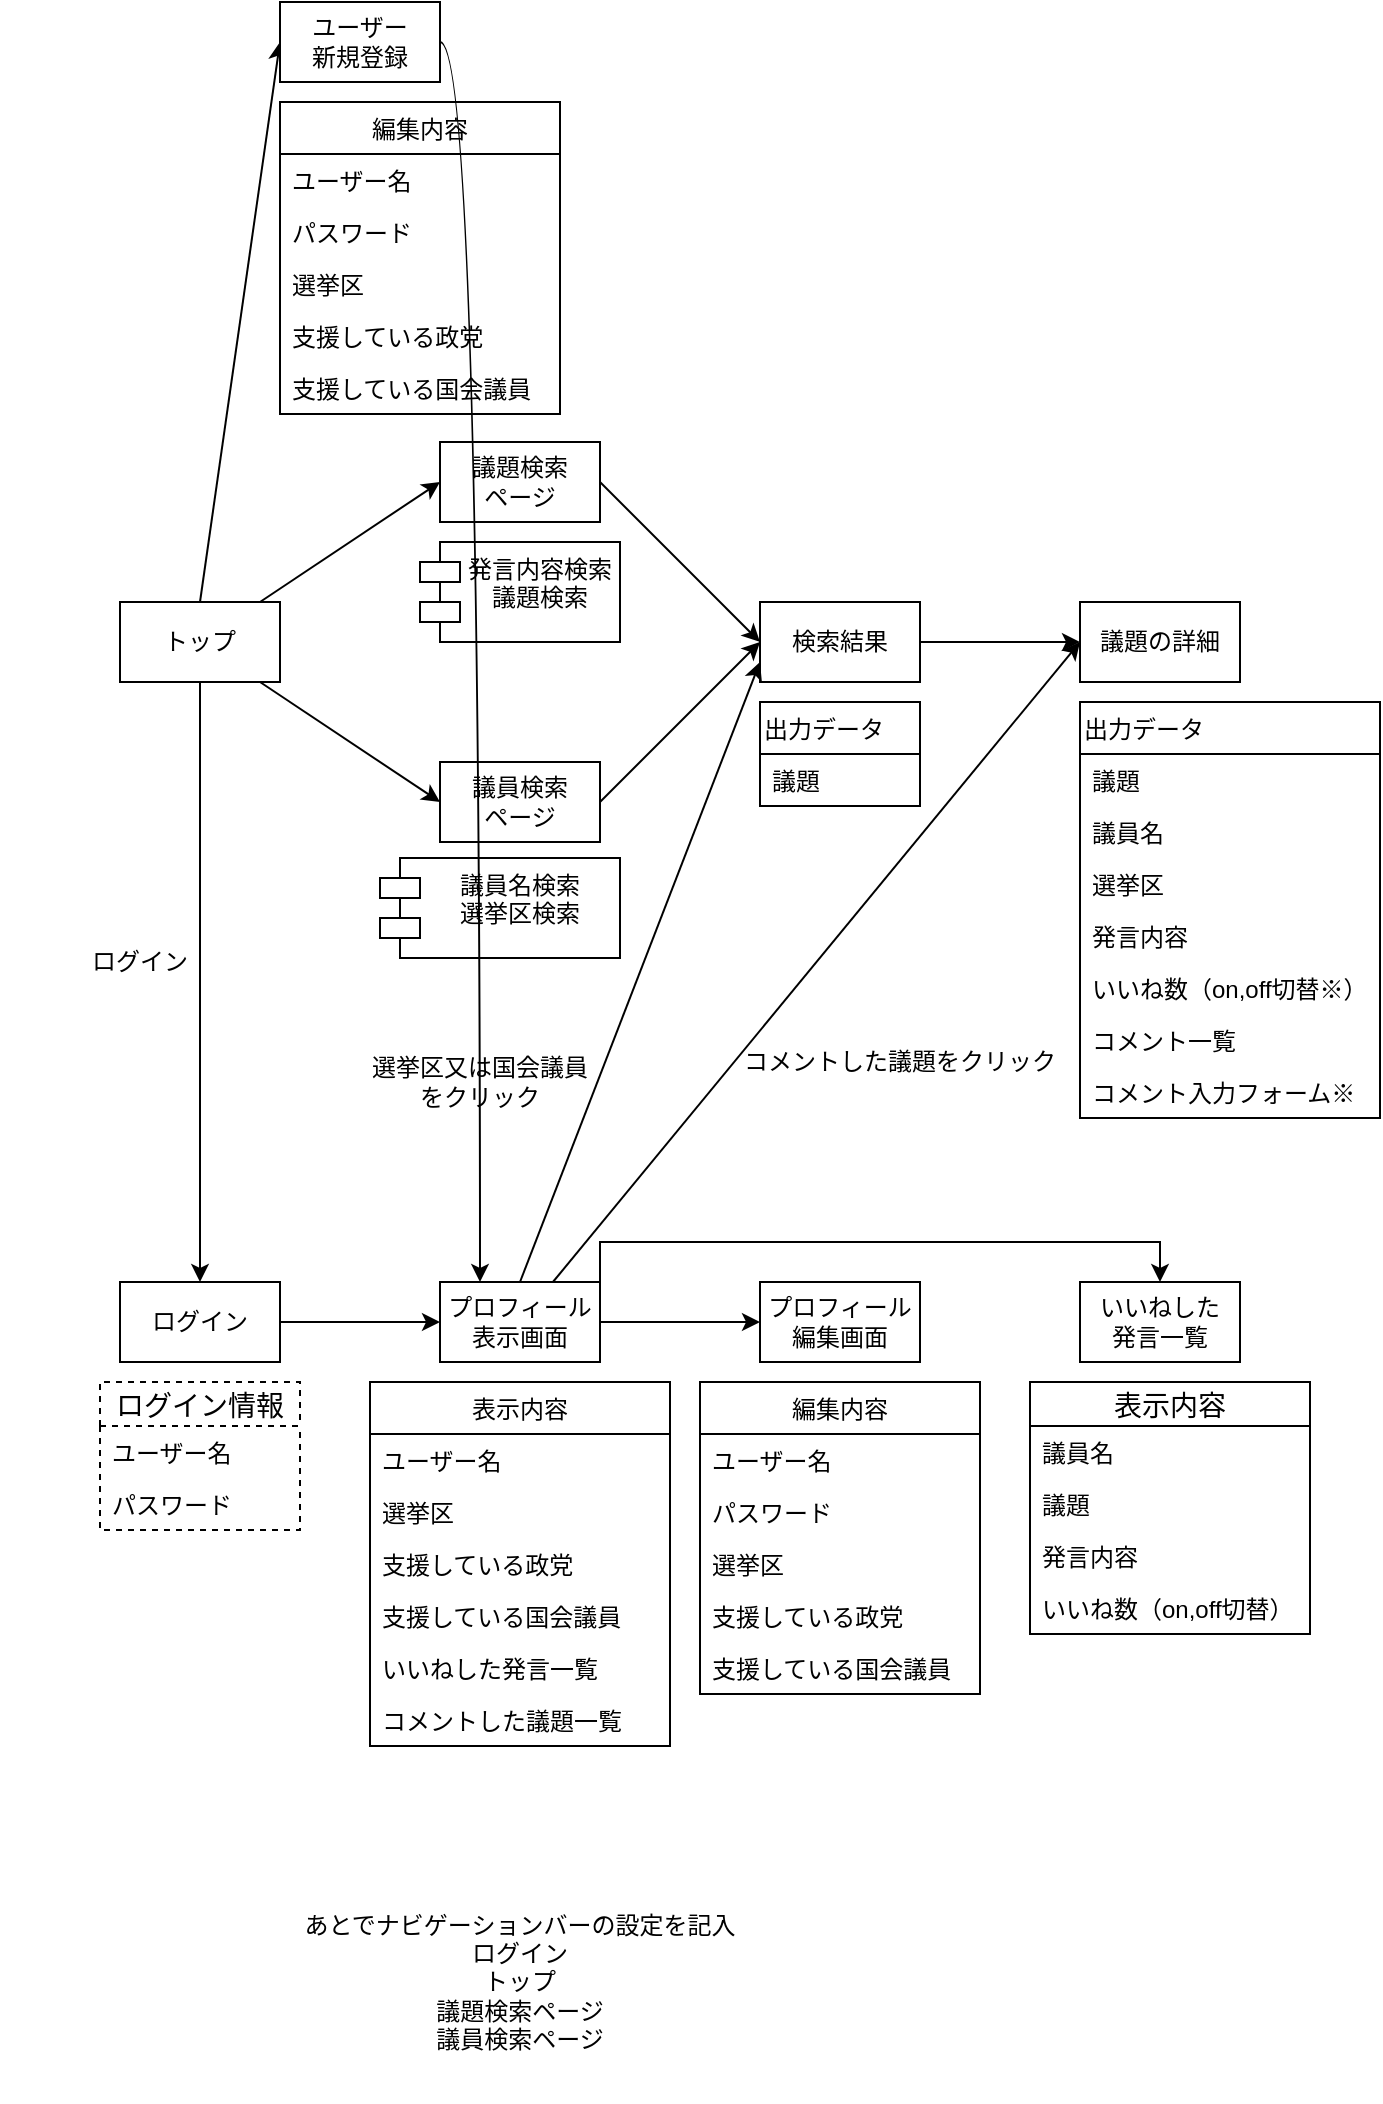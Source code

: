 <mxfile version="12.7.9" type="github">
  <diagram id="0rO4H0AOjrc8wskct2MH" name="ページ1">
    <mxGraphModel dx="1615" dy="1667" grid="1" gridSize="10" guides="1" tooltips="1" connect="1" arrows="1" fold="1" page="1" pageScale="1" pageWidth="827" pageHeight="1169" math="0" shadow="0">
      <root>
        <mxCell id="0" />
        <mxCell id="1" parent="0" />
        <mxCell id="8d0hMVgpY54n9cvfxiN_-3" value="" style="rounded=0;orthogonalLoop=1;jettySize=auto;html=1;entryX=0;entryY=0.5;entryDx=0;entryDy=0;" parent="1" source="8d0hMVgpY54n9cvfxiN_-1" target="8d0hMVgpY54n9cvfxiN_-2" edge="1">
          <mxGeometry relative="1" as="geometry" />
        </mxCell>
        <mxCell id="8d0hMVgpY54n9cvfxiN_-5" value="" style="rounded=0;orthogonalLoop=1;jettySize=auto;html=1;entryX=0;entryY=0.5;entryDx=0;entryDy=0;" parent="1" source="8d0hMVgpY54n9cvfxiN_-1" target="8d0hMVgpY54n9cvfxiN_-4" edge="1">
          <mxGeometry relative="1" as="geometry" />
        </mxCell>
        <mxCell id="k88-d9VjDGWnWwPNP36y-23" value="" style="edgeStyle=orthogonalEdgeStyle;rounded=0;orthogonalLoop=1;jettySize=auto;html=1;entryX=0.5;entryY=0;entryDx=0;entryDy=0;" edge="1" parent="1" source="8d0hMVgpY54n9cvfxiN_-1" target="dAQDUS-45XpWEjmuFLyP-19">
          <mxGeometry relative="1" as="geometry">
            <mxPoint x="80" y="240" as="targetPoint" />
          </mxGeometry>
        </mxCell>
        <mxCell id="k88-d9VjDGWnWwPNP36y-52" style="edgeStyle=none;rounded=0;orthogonalLoop=1;jettySize=auto;html=1;exitX=0.5;exitY=0;exitDx=0;exitDy=0;entryX=0;entryY=0.5;entryDx=0;entryDy=0;" edge="1" parent="1" source="8d0hMVgpY54n9cvfxiN_-1" target="k88-d9VjDGWnWwPNP36y-51">
          <mxGeometry relative="1" as="geometry" />
        </mxCell>
        <mxCell id="8d0hMVgpY54n9cvfxiN_-1" value="トップ" style="rounded=0;whiteSpace=wrap;html=1;" parent="1" vertex="1">
          <mxGeometry x="40" y="120" width="80" height="40" as="geometry" />
        </mxCell>
        <mxCell id="8d0hMVgpY54n9cvfxiN_-10" value="" style="rounded=0;orthogonalLoop=1;jettySize=auto;html=1;entryX=0;entryY=0.5;entryDx=0;entryDy=0;exitX=1;exitY=0.5;exitDx=0;exitDy=0;" parent="1" source="8d0hMVgpY54n9cvfxiN_-4" target="8d0hMVgpY54n9cvfxiN_-8" edge="1">
          <mxGeometry relative="1" as="geometry">
            <mxPoint x="360" y="180" as="targetPoint" />
          </mxGeometry>
        </mxCell>
        <mxCell id="8d0hMVgpY54n9cvfxiN_-4" value="議員検索&lt;br&gt;ページ" style="rounded=0;whiteSpace=wrap;html=1;" parent="1" vertex="1">
          <mxGeometry x="200" y="200" width="80" height="40" as="geometry" />
        </mxCell>
        <mxCell id="8d0hMVgpY54n9cvfxiN_-9" value="" style="rounded=0;orthogonalLoop=1;jettySize=auto;html=1;entryX=0;entryY=0.5;entryDx=0;entryDy=0;exitX=1;exitY=0.5;exitDx=0;exitDy=0;" parent="1" source="8d0hMVgpY54n9cvfxiN_-2" target="8d0hMVgpY54n9cvfxiN_-8" edge="1">
          <mxGeometry relative="1" as="geometry" />
        </mxCell>
        <mxCell id="8d0hMVgpY54n9cvfxiN_-2" value="議題検索&lt;br&gt;ページ" style="rounded=0;whiteSpace=wrap;html=1;" parent="1" vertex="1">
          <mxGeometry x="200" y="40" width="80" height="40" as="geometry" />
        </mxCell>
        <mxCell id="8d0hMVgpY54n9cvfxiN_-12" value="" style="edgeStyle=orthogonalEdgeStyle;rounded=0;orthogonalLoop=1;jettySize=auto;html=1;" parent="1" source="8d0hMVgpY54n9cvfxiN_-8" target="8d0hMVgpY54n9cvfxiN_-11" edge="1">
          <mxGeometry relative="1" as="geometry" />
        </mxCell>
        <mxCell id="8d0hMVgpY54n9cvfxiN_-8" value="検索結果" style="rounded=0;whiteSpace=wrap;html=1;" parent="1" vertex="1">
          <mxGeometry x="360" y="120" width="80" height="40" as="geometry" />
        </mxCell>
        <mxCell id="8d0hMVgpY54n9cvfxiN_-11" value="議題の詳細" style="rounded=0;whiteSpace=wrap;html=1;" parent="1" vertex="1">
          <mxGeometry x="520" y="120" width="80" height="40" as="geometry" />
        </mxCell>
        <mxCell id="8d0hMVgpY54n9cvfxiN_-17" style="edgeStyle=orthogonalEdgeStyle;rounded=0;orthogonalLoop=1;jettySize=auto;html=1;exitX=0.5;exitY=1;exitDx=0;exitDy=0;exitPerimeter=0;" parent="1" edge="1">
          <mxGeometry relative="1" as="geometry">
            <mxPoint x="240" y="170" as="sourcePoint" />
            <mxPoint x="240" y="170" as="targetPoint" />
          </mxGeometry>
        </mxCell>
        <mxCell id="8d0hMVgpY54n9cvfxiN_-18" value="発言内容検索&#xa;議題検索" style="shape=module;align=left;spacingLeft=20;align=center;verticalAlign=top;" parent="1" vertex="1">
          <mxGeometry x="190" y="90" width="100" height="50" as="geometry" />
        </mxCell>
        <mxCell id="8d0hMVgpY54n9cvfxiN_-19" value="議員名検索&#xa;選挙区検索" style="shape=module;align=left;spacingLeft=20;align=center;verticalAlign=top;" parent="1" vertex="1">
          <mxGeometry x="170" y="248" width="120" height="50" as="geometry" />
        </mxCell>
        <mxCell id="dAQDUS-45XpWEjmuFLyP-4" value="出力データ" style="swimlane;fontStyle=0;childLayout=stackLayout;horizontal=1;startSize=26;fillColor=none;horizontalStack=0;resizeParent=1;resizeParentMax=0;resizeLast=0;collapsible=1;marginBottom=0;align=left;" parent="1" vertex="1">
          <mxGeometry x="360" y="170" width="80" height="52" as="geometry">
            <mxRectangle x="360" y="170" width="90" height="26" as="alternateBounds" />
          </mxGeometry>
        </mxCell>
        <mxCell id="dAQDUS-45XpWEjmuFLyP-5" value="議題" style="text;strokeColor=none;fillColor=none;align=left;verticalAlign=top;spacingLeft=4;spacingRight=4;overflow=hidden;rotatable=0;points=[[0,0.5],[1,0.5]];portConstraint=eastwest;" parent="dAQDUS-45XpWEjmuFLyP-4" vertex="1">
          <mxGeometry y="26" width="80" height="26" as="geometry" />
        </mxCell>
        <mxCell id="dAQDUS-45XpWEjmuFLyP-8" value="出力データ" style="swimlane;fontStyle=0;childLayout=stackLayout;horizontal=1;startSize=26;fillColor=none;horizontalStack=0;resizeParent=1;resizeParentMax=0;resizeLast=0;collapsible=1;marginBottom=0;align=left;" parent="1" vertex="1">
          <mxGeometry x="520" y="170" width="150" height="208" as="geometry">
            <mxRectangle x="520" y="170" width="90" height="26" as="alternateBounds" />
          </mxGeometry>
        </mxCell>
        <mxCell id="dAQDUS-45XpWEjmuFLyP-9" value="議題" style="text;strokeColor=none;fillColor=none;align=left;verticalAlign=top;spacingLeft=4;spacingRight=4;overflow=hidden;rotatable=0;points=[[0,0.5],[1,0.5]];portConstraint=eastwest;" parent="dAQDUS-45XpWEjmuFLyP-8" vertex="1">
          <mxGeometry y="26" width="150" height="26" as="geometry" />
        </mxCell>
        <mxCell id="dAQDUS-45XpWEjmuFLyP-10" value="議員名" style="text;strokeColor=none;fillColor=none;align=left;verticalAlign=top;spacingLeft=4;spacingRight=4;overflow=hidden;rotatable=0;points=[[0,0.5],[1,0.5]];portConstraint=eastwest;" parent="dAQDUS-45XpWEjmuFLyP-8" vertex="1">
          <mxGeometry y="52" width="150" height="26" as="geometry" />
        </mxCell>
        <mxCell id="dAQDUS-45XpWEjmuFLyP-11" value="選挙区" style="text;strokeColor=none;fillColor=none;align=left;verticalAlign=top;spacingLeft=4;spacingRight=4;overflow=hidden;rotatable=0;points=[[0,0.5],[1,0.5]];portConstraint=eastwest;" parent="dAQDUS-45XpWEjmuFLyP-8" vertex="1">
          <mxGeometry y="78" width="150" height="26" as="geometry" />
        </mxCell>
        <mxCell id="dAQDUS-45XpWEjmuFLyP-18" value="発言内容" style="text;strokeColor=none;fillColor=none;align=left;verticalAlign=top;spacingLeft=4;spacingRight=4;overflow=hidden;rotatable=0;points=[[0,0.5],[1,0.5]];portConstraint=eastwest;" parent="dAQDUS-45XpWEjmuFLyP-8" vertex="1">
          <mxGeometry y="104" width="150" height="26" as="geometry" />
        </mxCell>
        <mxCell id="k88-d9VjDGWnWwPNP36y-26" value="いいね数（on,off切替※）" style="text;strokeColor=none;fillColor=none;align=left;verticalAlign=top;spacingLeft=4;spacingRight=4;overflow=hidden;rotatable=0;points=[[0,0.5],[1,0.5]];portConstraint=eastwest;" vertex="1" parent="dAQDUS-45XpWEjmuFLyP-8">
          <mxGeometry y="130" width="150" height="26" as="geometry" />
        </mxCell>
        <mxCell id="k88-d9VjDGWnWwPNP36y-27" value="コメント一覧" style="text;strokeColor=none;fillColor=none;align=left;verticalAlign=top;spacingLeft=4;spacingRight=4;overflow=hidden;rotatable=0;points=[[0,0.5],[1,0.5]];portConstraint=eastwest;" vertex="1" parent="dAQDUS-45XpWEjmuFLyP-8">
          <mxGeometry y="156" width="150" height="26" as="geometry" />
        </mxCell>
        <mxCell id="k88-d9VjDGWnWwPNP36y-28" value="コメント入力フォーム※" style="text;strokeColor=none;fillColor=none;align=left;verticalAlign=top;spacingLeft=4;spacingRight=4;overflow=hidden;rotatable=0;points=[[0,0.5],[1,0.5]];portConstraint=eastwest;" vertex="1" parent="dAQDUS-45XpWEjmuFLyP-8">
          <mxGeometry y="182" width="150" height="26" as="geometry" />
        </mxCell>
        <mxCell id="k88-d9VjDGWnWwPNP36y-24" style="edgeStyle=orthogonalEdgeStyle;rounded=0;orthogonalLoop=1;jettySize=auto;html=1;exitX=1;exitY=0.5;exitDx=0;exitDy=0;entryX=0;entryY=0.5;entryDx=0;entryDy=0;" edge="1" parent="1" source="dAQDUS-45XpWEjmuFLyP-19" target="dAQDUS-45XpWEjmuFLyP-22">
          <mxGeometry relative="1" as="geometry" />
        </mxCell>
        <mxCell id="dAQDUS-45XpWEjmuFLyP-19" value="ログイン" style="rounded=0;whiteSpace=wrap;html=1;align=center;" parent="1" vertex="1">
          <mxGeometry x="40" y="460" width="80" height="40" as="geometry" />
        </mxCell>
        <mxCell id="dAQDUS-45XpWEjmuFLyP-25" value="" style="edgeStyle=orthogonalEdgeStyle;rounded=0;orthogonalLoop=1;jettySize=auto;html=1;" parent="1" source="dAQDUS-45XpWEjmuFLyP-22" target="dAQDUS-45XpWEjmuFLyP-24" edge="1">
          <mxGeometry relative="1" as="geometry" />
        </mxCell>
        <mxCell id="k88-d9VjDGWnWwPNP36y-21" value="" style="edgeStyle=orthogonalEdgeStyle;rounded=0;orthogonalLoop=1;jettySize=auto;html=1;entryX=0.5;entryY=0;entryDx=0;entryDy=0;exitX=1;exitY=0;exitDx=0;exitDy=0;" edge="1" parent="1" source="dAQDUS-45XpWEjmuFLyP-22" target="k88-d9VjDGWnWwPNP36y-20">
          <mxGeometry relative="1" as="geometry">
            <Array as="points">
              <mxPoint x="280" y="440" />
              <mxPoint x="560" y="440" />
            </Array>
          </mxGeometry>
        </mxCell>
        <mxCell id="k88-d9VjDGWnWwPNP36y-37" style="rounded=0;orthogonalLoop=1;jettySize=auto;html=1;entryX=0;entryY=0.5;entryDx=0;entryDy=0;" edge="1" parent="1" source="dAQDUS-45XpWEjmuFLyP-22" target="8d0hMVgpY54n9cvfxiN_-11">
          <mxGeometry relative="1" as="geometry">
            <mxPoint x="720" y="450" as="targetPoint" />
          </mxGeometry>
        </mxCell>
        <mxCell id="k88-d9VjDGWnWwPNP36y-48" style="edgeStyle=none;rounded=0;orthogonalLoop=1;jettySize=auto;html=1;exitX=0.5;exitY=0;exitDx=0;exitDy=0;entryX=0;entryY=0.75;entryDx=0;entryDy=0;" edge="1" parent="1" source="dAQDUS-45XpWEjmuFLyP-22" target="8d0hMVgpY54n9cvfxiN_-8">
          <mxGeometry relative="1" as="geometry" />
        </mxCell>
        <mxCell id="dAQDUS-45XpWEjmuFLyP-22" value="プロフィール&lt;br&gt;表示画面" style="rounded=0;whiteSpace=wrap;html=1;align=center;" parent="1" vertex="1">
          <mxGeometry x="200" y="460" width="80" height="40" as="geometry" />
        </mxCell>
        <mxCell id="k88-d9VjDGWnWwPNP36y-20" value="いいねした&lt;br&gt;発言一覧" style="rounded=0;whiteSpace=wrap;html=1;align=center;" vertex="1" parent="1">
          <mxGeometry x="520" y="460" width="80" height="40" as="geometry" />
        </mxCell>
        <mxCell id="dAQDUS-45XpWEjmuFLyP-24" value="プロフィール&lt;br&gt;編集画面" style="rounded=0;whiteSpace=wrap;html=1;align=center;" parent="1" vertex="1">
          <mxGeometry x="360" y="460" width="80" height="40" as="geometry" />
        </mxCell>
        <mxCell id="dAQDUS-45XpWEjmuFLyP-27" value="ログイン情報" style="swimlane;fontStyle=0;childLayout=stackLayout;horizontal=1;startSize=22;fillColor=none;horizontalStack=0;resizeParent=1;resizeParentMax=0;resizeLast=0;collapsible=1;marginBottom=0;swimlaneFillColor=#ffffff;align=center;fontSize=14;dashed=1;" parent="1" vertex="1">
          <mxGeometry x="30" y="510" width="100" height="74" as="geometry" />
        </mxCell>
        <mxCell id="dAQDUS-45XpWEjmuFLyP-28" value="ユーザー名" style="text;strokeColor=none;fillColor=none;spacingLeft=4;spacingRight=4;overflow=hidden;rotatable=0;points=[[0,0.5],[1,0.5]];portConstraint=eastwest;fontSize=12;" parent="dAQDUS-45XpWEjmuFLyP-27" vertex="1">
          <mxGeometry y="22" width="100" height="26" as="geometry" />
        </mxCell>
        <mxCell id="dAQDUS-45XpWEjmuFLyP-29" value="パスワード" style="text;strokeColor=none;fillColor=none;spacingLeft=4;spacingRight=4;overflow=hidden;rotatable=0;points=[[0,0.5],[1,0.5]];portConstraint=eastwest;fontSize=12;" parent="dAQDUS-45XpWEjmuFLyP-27" vertex="1">
          <mxGeometry y="48" width="100" height="26" as="geometry" />
        </mxCell>
        <mxCell id="k88-d9VjDGWnWwPNP36y-2" value="表示内容" style="swimlane;fontStyle=0;childLayout=stackLayout;horizontal=1;startSize=26;fillColor=none;horizontalStack=0;resizeParent=1;resizeParentMax=0;resizeLast=0;collapsible=1;marginBottom=0;" vertex="1" parent="1">
          <mxGeometry x="165" y="510" width="150" height="182" as="geometry" />
        </mxCell>
        <mxCell id="k88-d9VjDGWnWwPNP36y-3" value="ユーザー名" style="text;strokeColor=none;fillColor=none;align=left;verticalAlign=top;spacingLeft=4;spacingRight=4;overflow=hidden;rotatable=0;points=[[0,0.5],[1,0.5]];portConstraint=eastwest;" vertex="1" parent="k88-d9VjDGWnWwPNP36y-2">
          <mxGeometry y="26" width="150" height="26" as="geometry" />
        </mxCell>
        <mxCell id="k88-d9VjDGWnWwPNP36y-4" value="選挙区" style="text;strokeColor=none;fillColor=none;align=left;verticalAlign=top;spacingLeft=4;spacingRight=4;overflow=hidden;rotatable=0;points=[[0,0.5],[1,0.5]];portConstraint=eastwest;" vertex="1" parent="k88-d9VjDGWnWwPNP36y-2">
          <mxGeometry y="52" width="150" height="26" as="geometry" />
        </mxCell>
        <mxCell id="k88-d9VjDGWnWwPNP36y-5" value="支援している政党" style="text;strokeColor=none;fillColor=none;align=left;verticalAlign=top;spacingLeft=4;spacingRight=4;overflow=hidden;rotatable=0;points=[[0,0.5],[1,0.5]];portConstraint=eastwest;" vertex="1" parent="k88-d9VjDGWnWwPNP36y-2">
          <mxGeometry y="78" width="150" height="26" as="geometry" />
        </mxCell>
        <mxCell id="k88-d9VjDGWnWwPNP36y-18" value="支援している国会議員" style="text;strokeColor=none;fillColor=none;align=left;verticalAlign=top;spacingLeft=4;spacingRight=4;overflow=hidden;rotatable=0;points=[[0,0.5],[1,0.5]];portConstraint=eastwest;" vertex="1" parent="k88-d9VjDGWnWwPNP36y-2">
          <mxGeometry y="104" width="150" height="26" as="geometry" />
        </mxCell>
        <mxCell id="k88-d9VjDGWnWwPNP36y-19" value="いいねした発言一覧" style="text;strokeColor=none;fillColor=none;align=left;verticalAlign=top;spacingLeft=4;spacingRight=4;overflow=hidden;rotatable=0;points=[[0,0.5],[1,0.5]];portConstraint=eastwest;" vertex="1" parent="k88-d9VjDGWnWwPNP36y-2">
          <mxGeometry y="130" width="150" height="26" as="geometry" />
        </mxCell>
        <mxCell id="k88-d9VjDGWnWwPNP36y-9" value="コメントした議題一覧" style="text;strokeColor=none;fillColor=none;align=left;verticalAlign=top;spacingLeft=4;spacingRight=4;overflow=hidden;rotatable=0;points=[[0,0.5],[1,0.5]];portConstraint=eastwest;" vertex="1" parent="k88-d9VjDGWnWwPNP36y-2">
          <mxGeometry y="156" width="150" height="26" as="geometry" />
        </mxCell>
        <mxCell id="k88-d9VjDGWnWwPNP36y-10" value="編集内容" style="swimlane;fontStyle=0;childLayout=stackLayout;horizontal=1;startSize=26;fillColor=none;horizontalStack=0;resizeParent=1;resizeParentMax=0;resizeLast=0;collapsible=1;marginBottom=0;" vertex="1" parent="1">
          <mxGeometry x="330" y="510" width="140" height="156" as="geometry" />
        </mxCell>
        <mxCell id="k88-d9VjDGWnWwPNP36y-11" value="ユーザー名" style="text;strokeColor=none;fillColor=none;align=left;verticalAlign=top;spacingLeft=4;spacingRight=4;overflow=hidden;rotatable=0;points=[[0,0.5],[1,0.5]];portConstraint=eastwest;" vertex="1" parent="k88-d9VjDGWnWwPNP36y-10">
          <mxGeometry y="26" width="140" height="26" as="geometry" />
        </mxCell>
        <mxCell id="k88-d9VjDGWnWwPNP36y-12" value="パスワード" style="text;strokeColor=none;fillColor=none;align=left;verticalAlign=top;spacingLeft=4;spacingRight=4;overflow=hidden;rotatable=0;points=[[0,0.5],[1,0.5]];portConstraint=eastwest;" vertex="1" parent="k88-d9VjDGWnWwPNP36y-10">
          <mxGeometry y="52" width="140" height="26" as="geometry" />
        </mxCell>
        <mxCell id="k88-d9VjDGWnWwPNP36y-13" value="選挙区" style="text;strokeColor=none;fillColor=none;align=left;verticalAlign=top;spacingLeft=4;spacingRight=4;overflow=hidden;rotatable=0;points=[[0,0.5],[1,0.5]];portConstraint=eastwest;" vertex="1" parent="k88-d9VjDGWnWwPNP36y-10">
          <mxGeometry y="78" width="140" height="26" as="geometry" />
        </mxCell>
        <mxCell id="k88-d9VjDGWnWwPNP36y-14" value="支援している政党" style="text;strokeColor=none;fillColor=none;align=left;verticalAlign=top;spacingLeft=4;spacingRight=4;overflow=hidden;rotatable=0;points=[[0,0.5],[1,0.5]];portConstraint=eastwest;" vertex="1" parent="k88-d9VjDGWnWwPNP36y-10">
          <mxGeometry y="104" width="140" height="26" as="geometry" />
        </mxCell>
        <mxCell id="k88-d9VjDGWnWwPNP36y-15" value="支援している国会議員" style="text;strokeColor=none;fillColor=none;align=left;verticalAlign=top;spacingLeft=4;spacingRight=4;overflow=hidden;rotatable=0;points=[[0,0.5],[1,0.5]];portConstraint=eastwest;" vertex="1" parent="k88-d9VjDGWnWwPNP36y-10">
          <mxGeometry y="130" width="140" height="26" as="geometry" />
        </mxCell>
        <mxCell id="k88-d9VjDGWnWwPNP36y-30" value="表示内容" style="swimlane;fontStyle=0;childLayout=stackLayout;horizontal=1;startSize=22;fillColor=none;horizontalStack=0;resizeParent=1;resizeParentMax=0;resizeLast=0;collapsible=1;marginBottom=0;swimlaneFillColor=#ffffff;align=center;fontSize=14;" vertex="1" parent="1">
          <mxGeometry x="495" y="510" width="140" height="126" as="geometry" />
        </mxCell>
        <mxCell id="k88-d9VjDGWnWwPNP36y-31" value="議員名" style="text;strokeColor=none;fillColor=none;spacingLeft=4;spacingRight=4;overflow=hidden;rotatable=0;points=[[0,0.5],[1,0.5]];portConstraint=eastwest;fontSize=12;" vertex="1" parent="k88-d9VjDGWnWwPNP36y-30">
          <mxGeometry y="22" width="140" height="26" as="geometry" />
        </mxCell>
        <mxCell id="k88-d9VjDGWnWwPNP36y-32" value="議題" style="text;strokeColor=none;fillColor=none;spacingLeft=4;spacingRight=4;overflow=hidden;rotatable=0;points=[[0,0.5],[1,0.5]];portConstraint=eastwest;fontSize=12;" vertex="1" parent="k88-d9VjDGWnWwPNP36y-30">
          <mxGeometry y="48" width="140" height="26" as="geometry" />
        </mxCell>
        <mxCell id="k88-d9VjDGWnWwPNP36y-33" value="発言内容" style="text;strokeColor=none;fillColor=none;spacingLeft=4;spacingRight=4;overflow=hidden;rotatable=0;points=[[0,0.5],[1,0.5]];portConstraint=eastwest;fontSize=12;" vertex="1" parent="k88-d9VjDGWnWwPNP36y-30">
          <mxGeometry y="74" width="140" height="26" as="geometry" />
        </mxCell>
        <mxCell id="k88-d9VjDGWnWwPNP36y-34" value="いいね数（on,off切替）" style="text;strokeColor=none;fillColor=none;spacingLeft=4;spacingRight=4;overflow=hidden;rotatable=0;points=[[0,0.5],[1,0.5]];portConstraint=eastwest;fontSize=12;" vertex="1" parent="k88-d9VjDGWnWwPNP36y-30">
          <mxGeometry y="100" width="140" height="26" as="geometry" />
        </mxCell>
        <mxCell id="k88-d9VjDGWnWwPNP36y-44" value="ログイン" style="text;html=1;strokeColor=none;fillColor=none;align=center;verticalAlign=middle;whiteSpace=wrap;rounded=0;" vertex="1" parent="1">
          <mxGeometry x="-20" y="290" width="140" height="20" as="geometry" />
        </mxCell>
        <mxCell id="k88-d9VjDGWnWwPNP36y-46" value="あとでナビゲーションバーの設定を記入&lt;br&gt;ログイン&lt;br&gt;トップ&lt;br&gt;議題検索ページ&lt;br&gt;議員検索ページ" style="text;html=1;strokeColor=none;fillColor=none;align=center;verticalAlign=middle;whiteSpace=wrap;rounded=0;" vertex="1" parent="1">
          <mxGeometry x="110" y="750" width="260" height="120" as="geometry" />
        </mxCell>
        <mxCell id="k88-d9VjDGWnWwPNP36y-47" value="コメントした議題をクリック" style="text;html=1;strokeColor=none;fillColor=none;align=center;verticalAlign=middle;whiteSpace=wrap;rounded=0;" vertex="1" parent="1">
          <mxGeometry x="350" y="340" width="160" height="20" as="geometry" />
        </mxCell>
        <mxCell id="k88-d9VjDGWnWwPNP36y-49" value="選挙区又は国会議員をクリック" style="text;html=1;strokeColor=none;fillColor=none;align=center;verticalAlign=middle;whiteSpace=wrap;rounded=0;" vertex="1" parent="1">
          <mxGeometry x="165" y="320" width="110" height="80" as="geometry" />
        </mxCell>
        <mxCell id="k88-d9VjDGWnWwPNP36y-59" style="edgeStyle=orthogonalEdgeStyle;curved=1;rounded=0;orthogonalLoop=1;jettySize=auto;html=1;exitX=1;exitY=0.5;exitDx=0;exitDy=0;entryX=0.25;entryY=0;entryDx=0;entryDy=0;" edge="1" parent="1" source="k88-d9VjDGWnWwPNP36y-51" target="dAQDUS-45XpWEjmuFLyP-22">
          <mxGeometry relative="1" as="geometry" />
        </mxCell>
        <mxCell id="k88-d9VjDGWnWwPNP36y-51" value="ユーザー&lt;br&gt;新規登録" style="rounded=0;whiteSpace=wrap;html=1;" vertex="1" parent="1">
          <mxGeometry x="120" y="-180" width="80" height="40" as="geometry" />
        </mxCell>
        <mxCell id="k88-d9VjDGWnWwPNP36y-53" value="編集内容" style="swimlane;fontStyle=0;childLayout=stackLayout;horizontal=1;startSize=26;fillColor=none;horizontalStack=0;resizeParent=1;resizeParentMax=0;resizeLast=0;collapsible=1;marginBottom=0;" vertex="1" parent="1">
          <mxGeometry x="120" y="-130" width="140" height="156" as="geometry" />
        </mxCell>
        <mxCell id="k88-d9VjDGWnWwPNP36y-54" value="ユーザー名" style="text;strokeColor=none;fillColor=none;align=left;verticalAlign=top;spacingLeft=4;spacingRight=4;overflow=hidden;rotatable=0;points=[[0,0.5],[1,0.5]];portConstraint=eastwest;" vertex="1" parent="k88-d9VjDGWnWwPNP36y-53">
          <mxGeometry y="26" width="140" height="26" as="geometry" />
        </mxCell>
        <mxCell id="k88-d9VjDGWnWwPNP36y-55" value="パスワード" style="text;strokeColor=none;fillColor=none;align=left;verticalAlign=top;spacingLeft=4;spacingRight=4;overflow=hidden;rotatable=0;points=[[0,0.5],[1,0.5]];portConstraint=eastwest;" vertex="1" parent="k88-d9VjDGWnWwPNP36y-53">
          <mxGeometry y="52" width="140" height="26" as="geometry" />
        </mxCell>
        <mxCell id="k88-d9VjDGWnWwPNP36y-56" value="選挙区" style="text;strokeColor=none;fillColor=none;align=left;verticalAlign=top;spacingLeft=4;spacingRight=4;overflow=hidden;rotatable=0;points=[[0,0.5],[1,0.5]];portConstraint=eastwest;" vertex="1" parent="k88-d9VjDGWnWwPNP36y-53">
          <mxGeometry y="78" width="140" height="26" as="geometry" />
        </mxCell>
        <mxCell id="k88-d9VjDGWnWwPNP36y-57" value="支援している政党" style="text;strokeColor=none;fillColor=none;align=left;verticalAlign=top;spacingLeft=4;spacingRight=4;overflow=hidden;rotatable=0;points=[[0,0.5],[1,0.5]];portConstraint=eastwest;" vertex="1" parent="k88-d9VjDGWnWwPNP36y-53">
          <mxGeometry y="104" width="140" height="26" as="geometry" />
        </mxCell>
        <mxCell id="k88-d9VjDGWnWwPNP36y-58" value="支援している国会議員" style="text;strokeColor=none;fillColor=none;align=left;verticalAlign=top;spacingLeft=4;spacingRight=4;overflow=hidden;rotatable=0;points=[[0,0.5],[1,0.5]];portConstraint=eastwest;" vertex="1" parent="k88-d9VjDGWnWwPNP36y-53">
          <mxGeometry y="130" width="140" height="26" as="geometry" />
        </mxCell>
      </root>
    </mxGraphModel>
  </diagram>
</mxfile>
